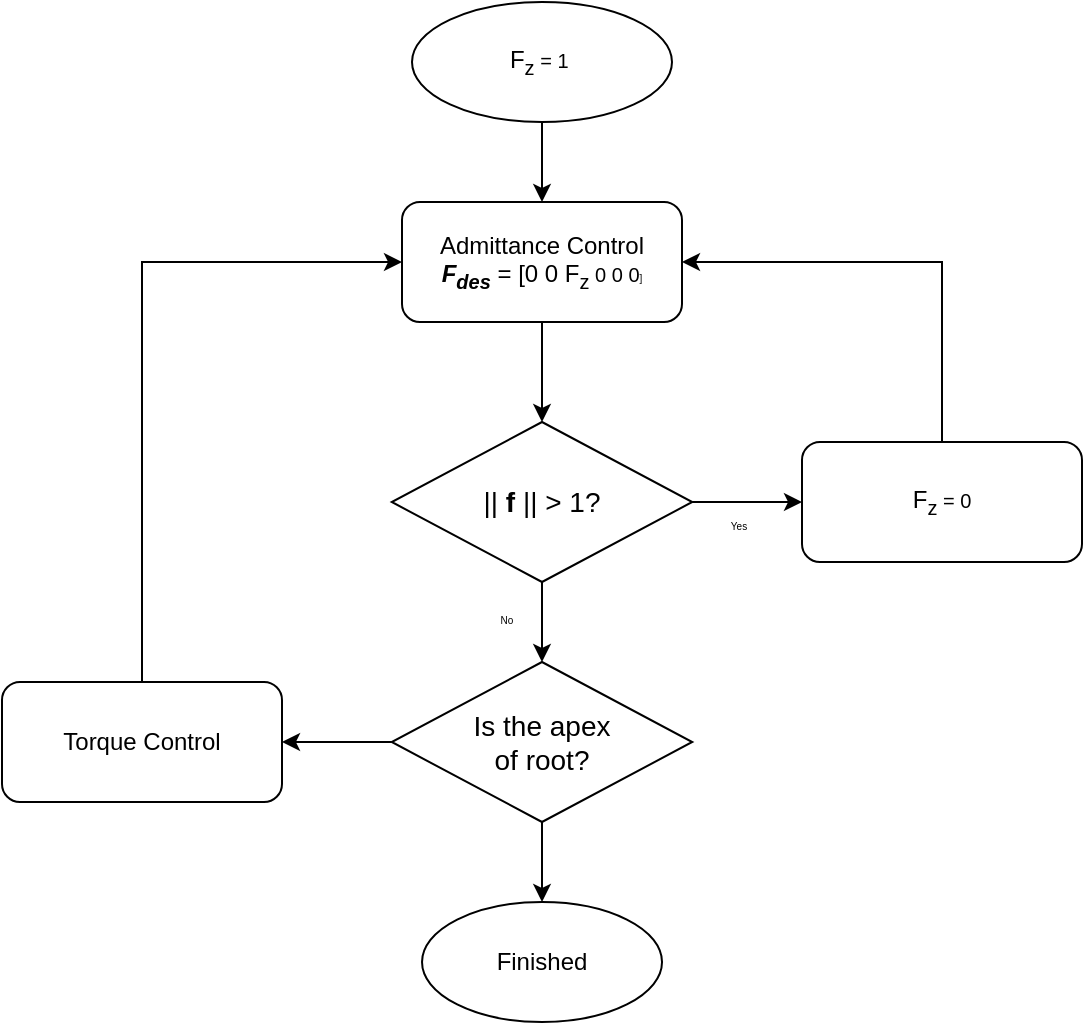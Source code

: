 <mxfile version="14.7.0" type="device"><diagram id="ryrho7vy6mzRA2VOri5Y" name="Page-1"><mxGraphModel dx="1185" dy="588" grid="1" gridSize="10" guides="1" tooltips="1" connect="1" arrows="1" fold="1" page="1" pageScale="1" pageWidth="827" pageHeight="1169" math="0" shadow="0"><root><mxCell id="0"/><mxCell id="1" parent="0"/><mxCell id="sQNZFaU8nOFK-nQQ1xsJ-3" style="edgeStyle=orthogonalEdgeStyle;rounded=0;orthogonalLoop=1;jettySize=auto;html=1;exitX=0.5;exitY=1;exitDx=0;exitDy=0;entryX=0.5;entryY=0;entryDx=0;entryDy=0;" edge="1" parent="1" source="sQNZFaU8nOFK-nQQ1xsJ-1" target="sQNZFaU8nOFK-nQQ1xsJ-2"><mxGeometry relative="1" as="geometry"/></mxCell><mxCell id="sQNZFaU8nOFK-nQQ1xsJ-1" value="&lt;span style=&quot;font-size: 12px&quot;&gt;F&lt;sub&gt;z&lt;/sub&gt;&lt;/span&gt;&lt;span style=&quot;font-size: 10px&quot;&gt;&amp;nbsp;= 1&amp;nbsp;&lt;/span&gt;" style="ellipse;whiteSpace=wrap;html=1;fontSize=5;" vertex="1" parent="1"><mxGeometry x="335" y="40" width="130" height="60" as="geometry"/></mxCell><mxCell id="sQNZFaU8nOFK-nQQ1xsJ-13" style="edgeStyle=orthogonalEdgeStyle;rounded=0;orthogonalLoop=1;jettySize=auto;html=1;exitX=0.5;exitY=1;exitDx=0;exitDy=0;entryX=0.5;entryY=0;entryDx=0;entryDy=0;" edge="1" parent="1" source="sQNZFaU8nOFK-nQQ1xsJ-2" target="sQNZFaU8nOFK-nQQ1xsJ-5"><mxGeometry relative="1" as="geometry"/></mxCell><mxCell id="sQNZFaU8nOFK-nQQ1xsJ-2" value="Admittance Control&lt;br&gt;&lt;i&gt;&lt;b&gt;F&lt;sub&gt;des&lt;/sub&gt;&lt;/b&gt;&lt;/i&gt;&amp;nbsp;= [0 0 F&lt;sub&gt;z&lt;/sub&gt;&lt;span style=&quot;font-size: 10px&quot;&gt;&amp;nbsp;0 0 0&lt;/span&gt;&lt;span style=&quot;font-size: 5px&quot;&gt;]&lt;/span&gt;" style="rounded=1;whiteSpace=wrap;html=1;" vertex="1" parent="1"><mxGeometry x="330" y="140" width="140" height="60" as="geometry"/></mxCell><mxCell id="sQNZFaU8nOFK-nQQ1xsJ-22" style="edgeStyle=orthogonalEdgeStyle;rounded=0;orthogonalLoop=1;jettySize=auto;html=1;exitX=0.5;exitY=0;exitDx=0;exitDy=0;entryX=0;entryY=0.5;entryDx=0;entryDy=0;" edge="1" parent="1" source="sQNZFaU8nOFK-nQQ1xsJ-4" target="sQNZFaU8nOFK-nQQ1xsJ-2"><mxGeometry relative="1" as="geometry"/></mxCell><mxCell id="sQNZFaU8nOFK-nQQ1xsJ-4" value="Torque Control" style="rounded=1;whiteSpace=wrap;html=1;" vertex="1" parent="1"><mxGeometry x="130" y="380" width="140" height="60" as="geometry"/></mxCell><mxCell id="sQNZFaU8nOFK-nQQ1xsJ-8" style="edgeStyle=orthogonalEdgeStyle;rounded=0;orthogonalLoop=1;jettySize=auto;html=1;exitX=1;exitY=0.5;exitDx=0;exitDy=0;" edge="1" parent="1" source="sQNZFaU8nOFK-nQQ1xsJ-5" target="sQNZFaU8nOFK-nQQ1xsJ-7"><mxGeometry relative="1" as="geometry"/></mxCell><mxCell id="sQNZFaU8nOFK-nQQ1xsJ-17" style="edgeStyle=orthogonalEdgeStyle;rounded=0;orthogonalLoop=1;jettySize=auto;html=1;exitX=0.5;exitY=1;exitDx=0;exitDy=0;entryX=0.5;entryY=0;entryDx=0;entryDy=0;" edge="1" parent="1" source="sQNZFaU8nOFK-nQQ1xsJ-5" target="sQNZFaU8nOFK-nQQ1xsJ-15"><mxGeometry relative="1" as="geometry"/></mxCell><mxCell id="sQNZFaU8nOFK-nQQ1xsJ-5" value="&lt;font style=&quot;font-size: 14px&quot;&gt;||&amp;nbsp;&lt;b&gt;f&amp;nbsp;&lt;/b&gt;|| &amp;gt; 1?&lt;/font&gt;" style="rhombus;whiteSpace=wrap;html=1;" vertex="1" parent="1"><mxGeometry x="324.88" y="250" width="150.25" height="80" as="geometry"/></mxCell><mxCell id="sQNZFaU8nOFK-nQQ1xsJ-9" style="edgeStyle=orthogonalEdgeStyle;rounded=0;orthogonalLoop=1;jettySize=auto;html=1;exitX=0.5;exitY=0;exitDx=0;exitDy=0;entryX=1;entryY=0.5;entryDx=0;entryDy=0;" edge="1" parent="1" source="sQNZFaU8nOFK-nQQ1xsJ-7" target="sQNZFaU8nOFK-nQQ1xsJ-2"><mxGeometry relative="1" as="geometry"/></mxCell><mxCell id="sQNZFaU8nOFK-nQQ1xsJ-7" value="&lt;span&gt;F&lt;sub&gt;z&lt;/sub&gt;&lt;/span&gt;&lt;span style=&quot;font-size: 10px&quot;&gt;&amp;nbsp;= 0&lt;/span&gt;" style="rounded=1;whiteSpace=wrap;html=1;" vertex="1" parent="1"><mxGeometry x="530" y="260" width="140" height="60" as="geometry"/></mxCell><mxCell id="sQNZFaU8nOFK-nQQ1xsJ-10" value="Yes" style="text;html=1;align=center;verticalAlign=middle;resizable=0;points=[];autosize=1;strokeColor=none;fontSize=5;" vertex="1" parent="1"><mxGeometry x="478" y="296" width="40" height="10" as="geometry"/></mxCell><mxCell id="sQNZFaU8nOFK-nQQ1xsJ-11" value="No" style="text;html=1;align=center;verticalAlign=middle;resizable=0;points=[];autosize=1;strokeColor=none;fontSize=5;" vertex="1" parent="1"><mxGeometry x="367" y="343" width="30" height="10" as="geometry"/></mxCell><mxCell id="sQNZFaU8nOFK-nQQ1xsJ-18" style="edgeStyle=orthogonalEdgeStyle;rounded=0;orthogonalLoop=1;jettySize=auto;html=1;exitX=0.5;exitY=1;exitDx=0;exitDy=0;" edge="1" parent="1" source="sQNZFaU8nOFK-nQQ1xsJ-15" target="sQNZFaU8nOFK-nQQ1xsJ-16"><mxGeometry relative="1" as="geometry"/></mxCell><mxCell id="sQNZFaU8nOFK-nQQ1xsJ-19" style="edgeStyle=orthogonalEdgeStyle;rounded=0;orthogonalLoop=1;jettySize=auto;html=1;exitX=0;exitY=0.5;exitDx=0;exitDy=0;entryX=1;entryY=0.5;entryDx=0;entryDy=0;" edge="1" parent="1" source="sQNZFaU8nOFK-nQQ1xsJ-15" target="sQNZFaU8nOFK-nQQ1xsJ-4"><mxGeometry relative="1" as="geometry"><mxPoint x="280" y="410.333" as="targetPoint"/></mxGeometry></mxCell><mxCell id="sQNZFaU8nOFK-nQQ1xsJ-15" value="&lt;span style=&quot;font-size: 14px&quot;&gt;Is the apex &lt;br&gt;of root?&lt;/span&gt;" style="rhombus;whiteSpace=wrap;html=1;" vertex="1" parent="1"><mxGeometry x="324.87" y="370" width="150.25" height="80" as="geometry"/></mxCell><mxCell id="sQNZFaU8nOFK-nQQ1xsJ-16" value="&lt;span style=&quot;font-size: 12px&quot;&gt;Finished&lt;/span&gt;" style="ellipse;whiteSpace=wrap;html=1;fontSize=5;" vertex="1" parent="1"><mxGeometry x="340.01" y="490" width="120" height="60" as="geometry"/></mxCell></root></mxGraphModel></diagram></mxfile>